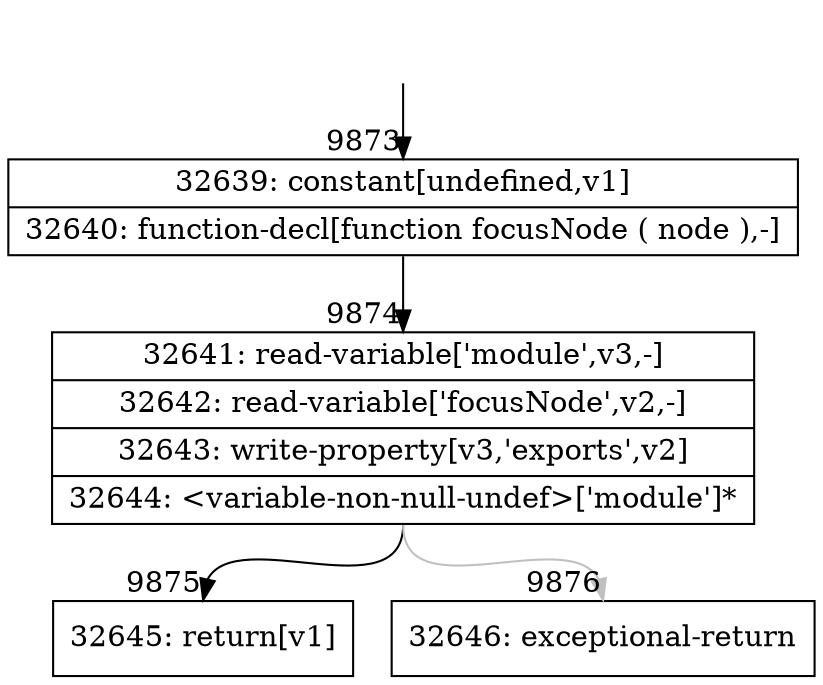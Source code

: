 digraph {
rankdir="TD"
BB_entry732[shape=none,label=""];
BB_entry732 -> BB9873 [tailport=s, headport=n, headlabel="    9873"]
BB9873 [shape=record label="{32639: constant[undefined,v1]|32640: function-decl[function focusNode ( node ),-]}" ] 
BB9873 -> BB9874 [tailport=s, headport=n, headlabel="      9874"]
BB9874 [shape=record label="{32641: read-variable['module',v3,-]|32642: read-variable['focusNode',v2,-]|32643: write-property[v3,'exports',v2]|32644: \<variable-non-null-undef\>['module']*}" ] 
BB9874 -> BB9875 [tailport=s, headport=n, headlabel="      9875"]
BB9874 -> BB9876 [tailport=s, headport=n, color=gray, headlabel="      9876"]
BB9875 [shape=record label="{32645: return[v1]}" ] 
BB9876 [shape=record label="{32646: exceptional-return}" ] 
//#$~ 17537
}
